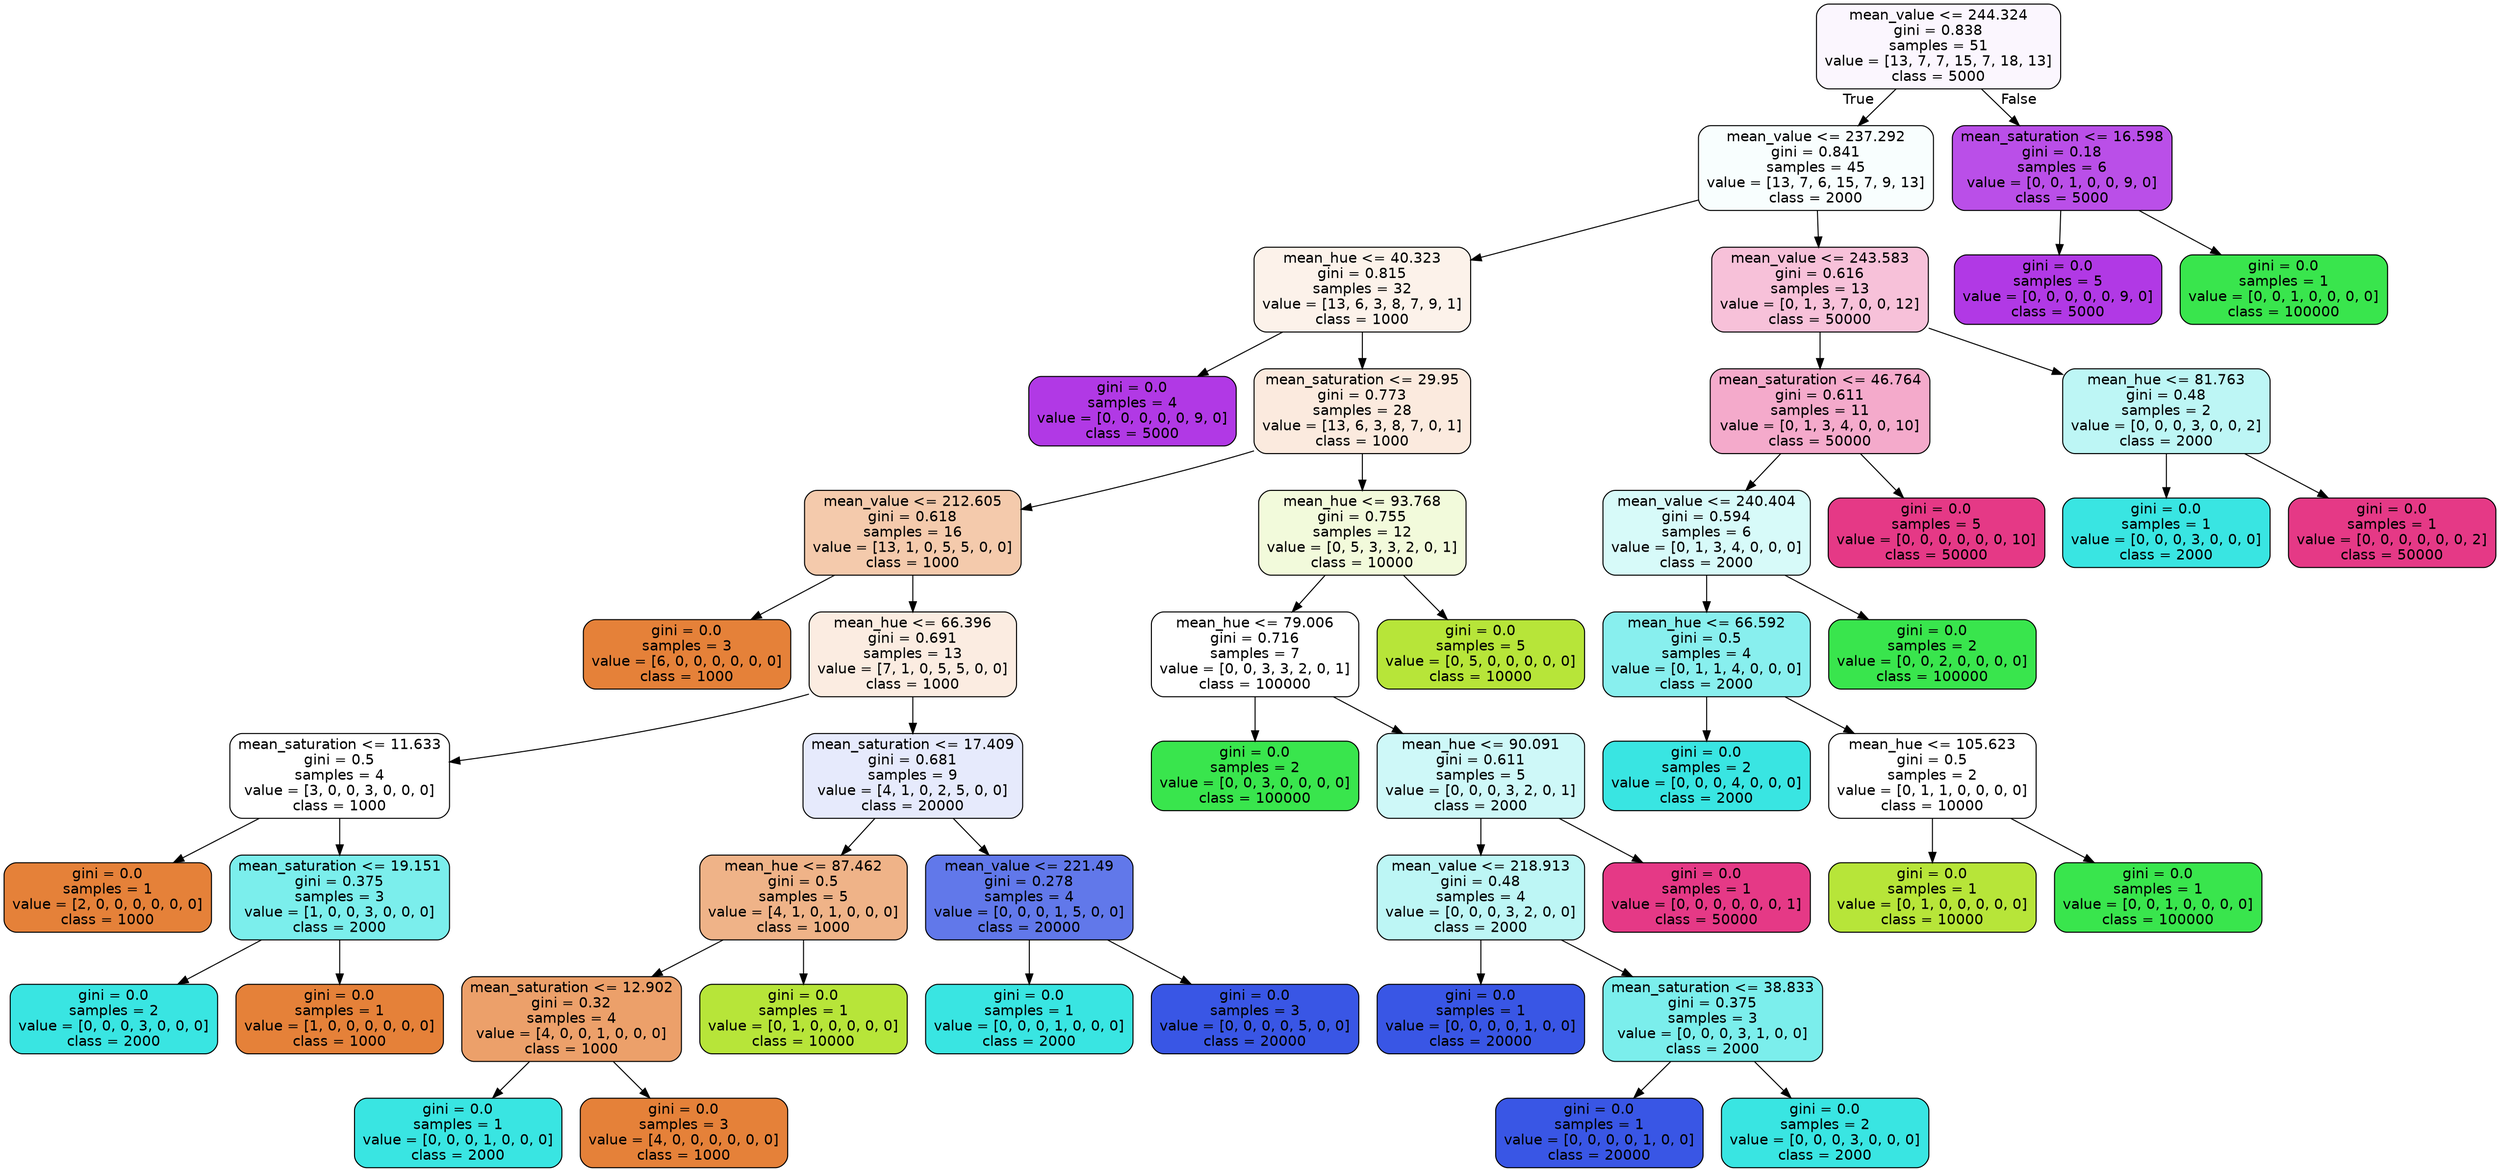 digraph Tree {
node [shape=box, style="filled, rounded", color="black", fontname="helvetica"] ;
edge [fontname="helvetica"] ;
0 [label="mean_value <= 244.324\ngini = 0.838\nsamples = 51\nvalue = [13, 7, 7, 15, 7, 18, 13]\nclass = 5000", fillcolor="#fbf6fe"] ;
1 [label="mean_value <= 237.292\ngini = 0.841\nsamples = 45\nvalue = [13, 7, 6, 15, 7, 9, 13]\nclass = 2000", fillcolor="#f8fefe"] ;
0 -> 1 [labeldistance=2.5, labelangle=45, headlabel="True"] ;
2 [label="mean_hue <= 40.323\ngini = 0.815\nsamples = 32\nvalue = [13, 6, 3, 8, 7, 9, 1]\nclass = 1000", fillcolor="#fcf2ea"] ;
1 -> 2 ;
3 [label="gini = 0.0\nsamples = 4\nvalue = [0, 0, 0, 0, 0, 9, 0]\nclass = 5000", fillcolor="#b139e5"] ;
2 -> 3 ;
4 [label="mean_saturation <= 29.95\ngini = 0.773\nsamples = 28\nvalue = [13, 6, 3, 8, 7, 0, 1]\nclass = 1000", fillcolor="#fbeade"] ;
2 -> 4 ;
5 [label="mean_value <= 212.605\ngini = 0.618\nsamples = 16\nvalue = [13, 1, 0, 5, 5, 0, 0]\nclass = 1000", fillcolor="#f4caac"] ;
4 -> 5 ;
6 [label="gini = 0.0\nsamples = 3\nvalue = [6, 0, 0, 0, 0, 0, 0]\nclass = 1000", fillcolor="#e58139"] ;
5 -> 6 ;
7 [label="mean_hue <= 66.396\ngini = 0.691\nsamples = 13\nvalue = [7, 1, 0, 5, 5, 0, 0]\nclass = 1000", fillcolor="#fbece1"] ;
5 -> 7 ;
8 [label="mean_saturation <= 11.633\ngini = 0.5\nsamples = 4\nvalue = [3, 0, 0, 3, 0, 0, 0]\nclass = 1000", fillcolor="#ffffff"] ;
7 -> 8 ;
9 [label="gini = 0.0\nsamples = 1\nvalue = [2, 0, 0, 0, 0, 0, 0]\nclass = 1000", fillcolor="#e58139"] ;
8 -> 9 ;
10 [label="mean_saturation <= 19.151\ngini = 0.375\nsamples = 3\nvalue = [1, 0, 0, 3, 0, 0, 0]\nclass = 2000", fillcolor="#7beeec"] ;
8 -> 10 ;
11 [label="gini = 0.0\nsamples = 2\nvalue = [0, 0, 0, 3, 0, 0, 0]\nclass = 2000", fillcolor="#39e5e2"] ;
10 -> 11 ;
12 [label="gini = 0.0\nsamples = 1\nvalue = [1, 0, 0, 0, 0, 0, 0]\nclass = 1000", fillcolor="#e58139"] ;
10 -> 12 ;
13 [label="mean_saturation <= 17.409\ngini = 0.681\nsamples = 9\nvalue = [4, 1, 0, 2, 5, 0, 0]\nclass = 20000", fillcolor="#e6eafc"] ;
7 -> 13 ;
14 [label="mean_hue <= 87.462\ngini = 0.5\nsamples = 5\nvalue = [4, 1, 0, 1, 0, 0, 0]\nclass = 1000", fillcolor="#efb388"] ;
13 -> 14 ;
15 [label="mean_saturation <= 12.902\ngini = 0.32\nsamples = 4\nvalue = [4, 0, 0, 1, 0, 0, 0]\nclass = 1000", fillcolor="#eca06a"] ;
14 -> 15 ;
16 [label="gini = 0.0\nsamples = 1\nvalue = [0, 0, 0, 1, 0, 0, 0]\nclass = 2000", fillcolor="#39e5e2"] ;
15 -> 16 ;
17 [label="gini = 0.0\nsamples = 3\nvalue = [4, 0, 0, 0, 0, 0, 0]\nclass = 1000", fillcolor="#e58139"] ;
15 -> 17 ;
18 [label="gini = 0.0\nsamples = 1\nvalue = [0, 1, 0, 0, 0, 0, 0]\nclass = 10000", fillcolor="#b7e539"] ;
14 -> 18 ;
19 [label="mean_value <= 221.49\ngini = 0.278\nsamples = 4\nvalue = [0, 0, 0, 1, 5, 0, 0]\nclass = 20000", fillcolor="#6178ea"] ;
13 -> 19 ;
20 [label="gini = 0.0\nsamples = 1\nvalue = [0, 0, 0, 1, 0, 0, 0]\nclass = 2000", fillcolor="#39e5e2"] ;
19 -> 20 ;
21 [label="gini = 0.0\nsamples = 3\nvalue = [0, 0, 0, 0, 5, 0, 0]\nclass = 20000", fillcolor="#3956e5"] ;
19 -> 21 ;
22 [label="mean_hue <= 93.768\ngini = 0.755\nsamples = 12\nvalue = [0, 5, 3, 3, 2, 0, 1]\nclass = 10000", fillcolor="#f2fadb"] ;
4 -> 22 ;
23 [label="mean_hue <= 79.006\ngini = 0.716\nsamples = 7\nvalue = [0, 0, 3, 3, 2, 0, 1]\nclass = 100000", fillcolor="#ffffff"] ;
22 -> 23 ;
24 [label="gini = 0.0\nsamples = 2\nvalue = [0, 0, 3, 0, 0, 0, 0]\nclass = 100000", fillcolor="#39e54d"] ;
23 -> 24 ;
25 [label="mean_hue <= 90.091\ngini = 0.611\nsamples = 5\nvalue = [0, 0, 0, 3, 2, 0, 1]\nclass = 2000", fillcolor="#cef8f8"] ;
23 -> 25 ;
26 [label="mean_value <= 218.913\ngini = 0.48\nsamples = 4\nvalue = [0, 0, 0, 3, 2, 0, 0]\nclass = 2000", fillcolor="#bdf6f5"] ;
25 -> 26 ;
27 [label="gini = 0.0\nsamples = 1\nvalue = [0, 0, 0, 0, 1, 0, 0]\nclass = 20000", fillcolor="#3956e5"] ;
26 -> 27 ;
28 [label="mean_saturation <= 38.833\ngini = 0.375\nsamples = 3\nvalue = [0, 0, 0, 3, 1, 0, 0]\nclass = 2000", fillcolor="#7beeec"] ;
26 -> 28 ;
29 [label="gini = 0.0\nsamples = 1\nvalue = [0, 0, 0, 0, 1, 0, 0]\nclass = 20000", fillcolor="#3956e5"] ;
28 -> 29 ;
30 [label="gini = 0.0\nsamples = 2\nvalue = [0, 0, 0, 3, 0, 0, 0]\nclass = 2000", fillcolor="#39e5e2"] ;
28 -> 30 ;
31 [label="gini = 0.0\nsamples = 1\nvalue = [0, 0, 0, 0, 0, 0, 1]\nclass = 50000", fillcolor="#e53986"] ;
25 -> 31 ;
32 [label="gini = 0.0\nsamples = 5\nvalue = [0, 5, 0, 0, 0, 0, 0]\nclass = 10000", fillcolor="#b7e539"] ;
22 -> 32 ;
33 [label="mean_value <= 243.583\ngini = 0.616\nsamples = 13\nvalue = [0, 1, 3, 7, 0, 0, 12]\nclass = 50000", fillcolor="#f7c1d9"] ;
1 -> 33 ;
34 [label="mean_saturation <= 46.764\ngini = 0.611\nsamples = 11\nvalue = [0, 1, 3, 4, 0, 0, 10]\nclass = 50000", fillcolor="#f4aacb"] ;
33 -> 34 ;
35 [label="mean_value <= 240.404\ngini = 0.594\nsamples = 6\nvalue = [0, 1, 3, 4, 0, 0, 0]\nclass = 2000", fillcolor="#d7faf9"] ;
34 -> 35 ;
36 [label="mean_hue <= 66.592\ngini = 0.5\nsamples = 4\nvalue = [0, 1, 1, 4, 0, 0, 0]\nclass = 2000", fillcolor="#88efee"] ;
35 -> 36 ;
37 [label="gini = 0.0\nsamples = 2\nvalue = [0, 0, 0, 4, 0, 0, 0]\nclass = 2000", fillcolor="#39e5e2"] ;
36 -> 37 ;
38 [label="mean_hue <= 105.623\ngini = 0.5\nsamples = 2\nvalue = [0, 1, 1, 0, 0, 0, 0]\nclass = 10000", fillcolor="#ffffff"] ;
36 -> 38 ;
39 [label="gini = 0.0\nsamples = 1\nvalue = [0, 1, 0, 0, 0, 0, 0]\nclass = 10000", fillcolor="#b7e539"] ;
38 -> 39 ;
40 [label="gini = 0.0\nsamples = 1\nvalue = [0, 0, 1, 0, 0, 0, 0]\nclass = 100000", fillcolor="#39e54d"] ;
38 -> 40 ;
41 [label="gini = 0.0\nsamples = 2\nvalue = [0, 0, 2, 0, 0, 0, 0]\nclass = 100000", fillcolor="#39e54d"] ;
35 -> 41 ;
42 [label="gini = 0.0\nsamples = 5\nvalue = [0, 0, 0, 0, 0, 0, 10]\nclass = 50000", fillcolor="#e53986"] ;
34 -> 42 ;
43 [label="mean_hue <= 81.763\ngini = 0.48\nsamples = 2\nvalue = [0, 0, 0, 3, 0, 0, 2]\nclass = 2000", fillcolor="#bdf6f5"] ;
33 -> 43 ;
44 [label="gini = 0.0\nsamples = 1\nvalue = [0, 0, 0, 3, 0, 0, 0]\nclass = 2000", fillcolor="#39e5e2"] ;
43 -> 44 ;
45 [label="gini = 0.0\nsamples = 1\nvalue = [0, 0, 0, 0, 0, 0, 2]\nclass = 50000", fillcolor="#e53986"] ;
43 -> 45 ;
46 [label="mean_saturation <= 16.598\ngini = 0.18\nsamples = 6\nvalue = [0, 0, 1, 0, 0, 9, 0]\nclass = 5000", fillcolor="#ba4fe8"] ;
0 -> 46 [labeldistance=2.5, labelangle=-45, headlabel="False"] ;
47 [label="gini = 0.0\nsamples = 5\nvalue = [0, 0, 0, 0, 0, 9, 0]\nclass = 5000", fillcolor="#b139e5"] ;
46 -> 47 ;
48 [label="gini = 0.0\nsamples = 1\nvalue = [0, 0, 1, 0, 0, 0, 0]\nclass = 100000", fillcolor="#39e54d"] ;
46 -> 48 ;
}